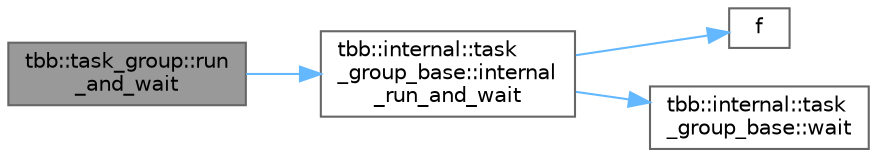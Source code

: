 digraph "tbb::task_group::run_and_wait"
{
 // LATEX_PDF_SIZE
  bgcolor="transparent";
  edge [fontname=Helvetica,fontsize=10,labelfontname=Helvetica,labelfontsize=10];
  node [fontname=Helvetica,fontsize=10,shape=box,height=0.2,width=0.4];
  rankdir="LR";
  Node1 [id="Node000001",label="tbb::task_group::run\l_and_wait",height=0.2,width=0.4,color="gray40", fillcolor="grey60", style="filled", fontcolor="black",tooltip=" "];
  Node1 -> Node2 [id="edge4_Node000001_Node000002",color="steelblue1",style="solid",tooltip=" "];
  Node2 [id="Node000002",label="tbb::internal::task\l_group_base::internal\l_run_and_wait",height=0.2,width=0.4,color="grey40", fillcolor="white", style="filled",URL="$classtbb_1_1internal_1_1task__group__base.html#aef3561e83c11cde7299a34db1064f420",tooltip=" "];
  Node2 -> Node3 [id="edge5_Node000002_Node000003",color="steelblue1",style="solid",tooltip=" "];
  Node3 [id="Node000003",label="f",height=0.2,width=0.4,color="grey40", fillcolor="white", style="filled",URL="$cxx11__tensor__map_8cpp.html#a7f507fea02198f6cb81c86640c7b1a4e",tooltip=" "];
  Node2 -> Node4 [id="edge6_Node000002_Node000004",color="steelblue1",style="solid",tooltip=" "];
  Node4 [id="Node000004",label="tbb::internal::task\l_group_base::wait",height=0.2,width=0.4,color="grey40", fillcolor="white", style="filled",URL="$classtbb_1_1internal_1_1task__group__base.html#a9a05d8b3350796df951c701978cec816",tooltip=" "];
}
